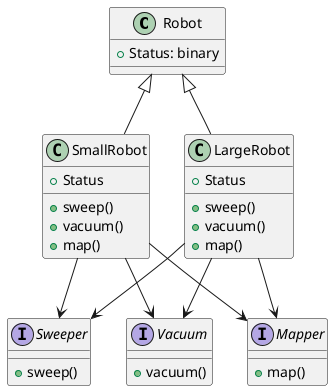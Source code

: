 @startuml
class Robot {
    +Status: binary
}

class SmallRobot {
    +Status
    +sweep()
    +vacuum()
    +map()
}

class LargeRobot {
    +Status
    +sweep()
    +vacuum()
    +map()
}

interface Sweeper {
    +sweep()
}

interface Vacuum {
    +vacuum()
}

interface Mapper {
    +map()
}


Robot <|-- SmallRobot
Robot <|-- LargeRobot

SmallRobot --> Sweeper
SmallRobot --> Vacuum
SmallRobot --> Mapper

LargeRobot --> Sweeper
LargeRobot --> Vacuum
LargeRobot --> Mapper
@enduml
